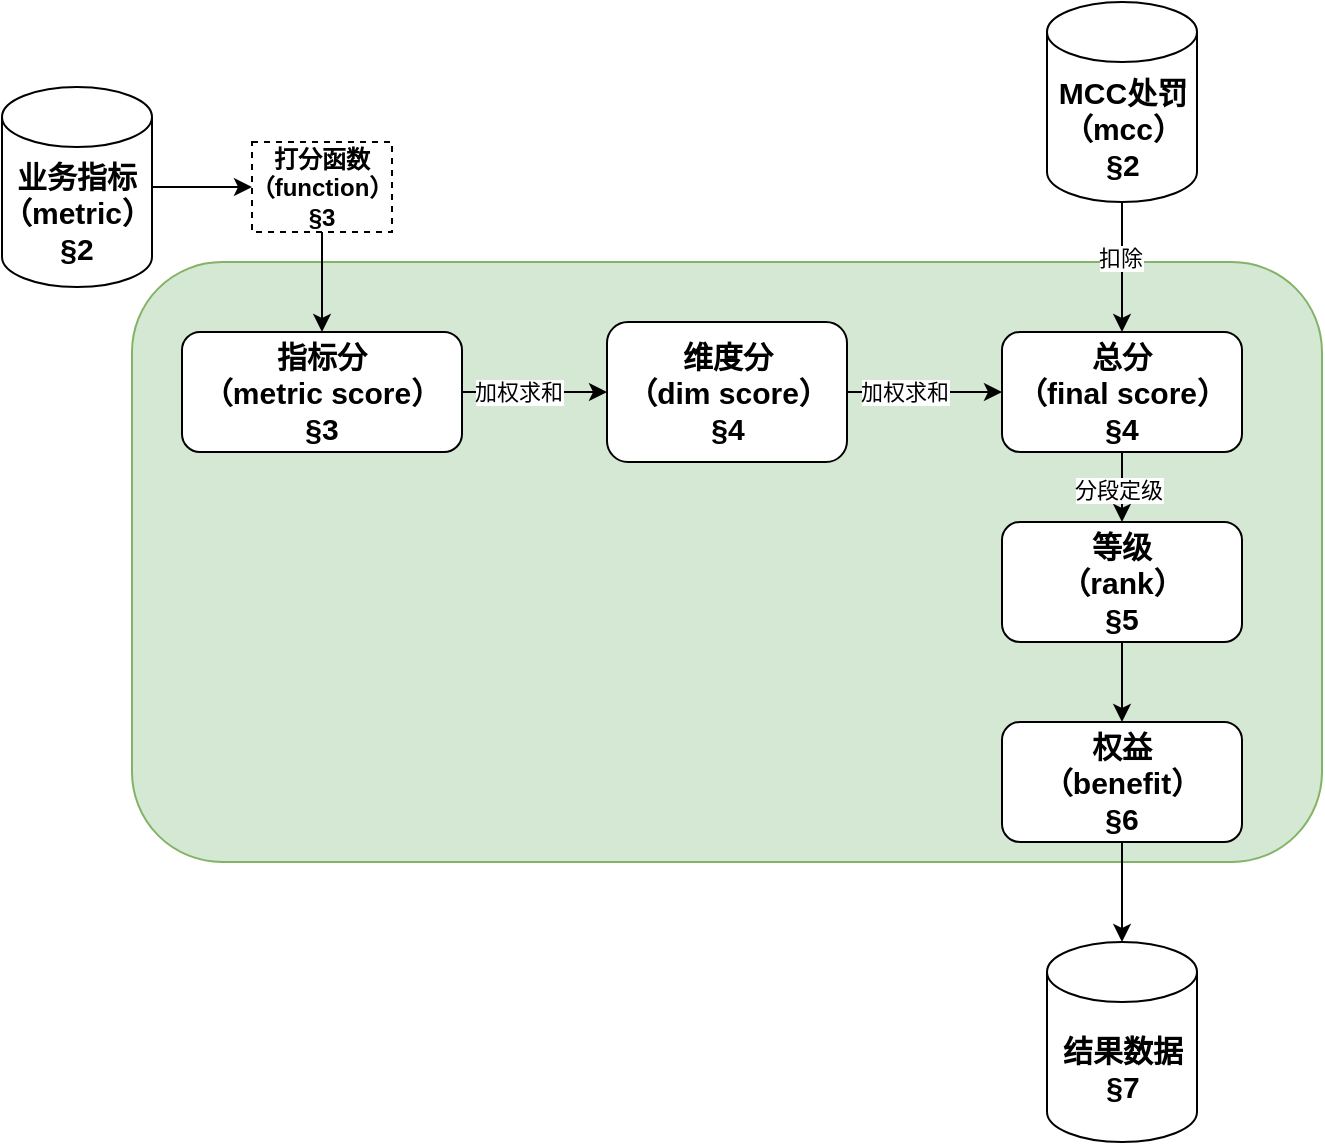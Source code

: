 <mxfile version="23.1.5" type="github">
  <diagram name="Page-1" id="lUy-RcybWnonIY5IhTIt">
    <mxGraphModel dx="1194" dy="756" grid="0" gridSize="10" guides="1" tooltips="1" connect="1" arrows="1" fold="1" page="1" pageScale="1" pageWidth="850" pageHeight="1100" math="0" shadow="0">
      <root>
        <mxCell id="0" />
        <mxCell id="1" parent="0" />
        <mxCell id="YhcIo-saEXxVYmsAiwPr-29" value="" style="rounded=1;whiteSpace=wrap;html=1;fillColor=#d5e8d4;strokeColor=#82b366;fillStyle=auto;gradientColor=none;" vertex="1" parent="1">
          <mxGeometry x="155" y="210" width="595" height="300" as="geometry" />
        </mxCell>
        <mxCell id="YhcIo-saEXxVYmsAiwPr-24" style="edgeStyle=orthogonalEdgeStyle;rounded=0;orthogonalLoop=1;jettySize=auto;html=1;entryX=0;entryY=0.5;entryDx=0;entryDy=0;" edge="1" parent="1" source="YhcIo-saEXxVYmsAiwPr-1" target="YhcIo-saEXxVYmsAiwPr-9">
          <mxGeometry relative="1" as="geometry" />
        </mxCell>
        <mxCell id="YhcIo-saEXxVYmsAiwPr-1" value="&lt;font style=&quot;font-size: 15px;&quot;&gt;&lt;b&gt;业务指标&lt;br&gt;（metric）&lt;br&gt;&lt;/b&gt;&lt;b style=&quot;border-color: var(--border-color);&quot;&gt;§2&lt;/b&gt;&lt;br&gt;&lt;/font&gt;" style="shape=cylinder3;whiteSpace=wrap;html=1;boundedLbl=1;backgroundOutline=1;size=15;" vertex="1" parent="1">
          <mxGeometry x="90" y="122.5" width="75" height="100" as="geometry" />
        </mxCell>
        <mxCell id="YhcIo-saEXxVYmsAiwPr-12" style="edgeStyle=orthogonalEdgeStyle;rounded=0;orthogonalLoop=1;jettySize=auto;html=1;entryX=0;entryY=0.5;entryDx=0;entryDy=0;" edge="1" parent="1" source="YhcIo-saEXxVYmsAiwPr-2" target="YhcIo-saEXxVYmsAiwPr-3">
          <mxGeometry relative="1" as="geometry" />
        </mxCell>
        <mxCell id="YhcIo-saEXxVYmsAiwPr-13" value="加权求和" style="edgeLabel;html=1;align=center;verticalAlign=middle;resizable=0;points=[];" vertex="1" connectable="0" parent="YhcIo-saEXxVYmsAiwPr-12">
          <mxGeometry x="-0.244" y="-1" relative="1" as="geometry">
            <mxPoint y="-1" as="offset" />
          </mxGeometry>
        </mxCell>
        <mxCell id="YhcIo-saEXxVYmsAiwPr-2" value="&lt;font style=&quot;font-size: 15px;&quot;&gt;&lt;b&gt;指标分&lt;br style=&quot;border-color: var(--border-color);&quot;&gt;（metric score）&lt;br&gt;§3&lt;br&gt;&lt;/b&gt;&lt;/font&gt;" style="rounded=1;whiteSpace=wrap;html=1;" vertex="1" parent="1">
          <mxGeometry x="180" y="245" width="140" height="60" as="geometry" />
        </mxCell>
        <mxCell id="YhcIo-saEXxVYmsAiwPr-14" style="edgeStyle=orthogonalEdgeStyle;rounded=0;orthogonalLoop=1;jettySize=auto;html=1;entryX=0;entryY=0.5;entryDx=0;entryDy=0;" edge="1" parent="1" source="YhcIo-saEXxVYmsAiwPr-3" target="YhcIo-saEXxVYmsAiwPr-4">
          <mxGeometry relative="1" as="geometry" />
        </mxCell>
        <mxCell id="YhcIo-saEXxVYmsAiwPr-15" value="加权求和" style="edgeLabel;html=1;align=center;verticalAlign=middle;resizable=0;points=[];" vertex="1" connectable="0" parent="YhcIo-saEXxVYmsAiwPr-14">
          <mxGeometry x="0.05" y="2" relative="1" as="geometry">
            <mxPoint x="-12" y="2" as="offset" />
          </mxGeometry>
        </mxCell>
        <mxCell id="YhcIo-saEXxVYmsAiwPr-3" value="&lt;font style=&quot;font-size: 15px;&quot;&gt;&lt;b&gt;维度分&lt;br style=&quot;border-color: var(--border-color);&quot;&gt;（dim score）&lt;br&gt;&lt;/b&gt;&lt;b style=&quot;border-color: var(--border-color);&quot;&gt;§4&lt;/b&gt;&lt;b&gt;&lt;br&gt;&lt;/b&gt;&lt;/font&gt;" style="rounded=1;whiteSpace=wrap;html=1;" vertex="1" parent="1">
          <mxGeometry x="392.5" y="240" width="120" height="70" as="geometry" />
        </mxCell>
        <mxCell id="YhcIo-saEXxVYmsAiwPr-18" style="edgeStyle=orthogonalEdgeStyle;rounded=0;orthogonalLoop=1;jettySize=auto;html=1;entryX=0.5;entryY=0;entryDx=0;entryDy=0;" edge="1" parent="1" source="YhcIo-saEXxVYmsAiwPr-4" target="YhcIo-saEXxVYmsAiwPr-5">
          <mxGeometry relative="1" as="geometry" />
        </mxCell>
        <mxCell id="YhcIo-saEXxVYmsAiwPr-19" value="分段定级" style="edgeLabel;html=1;align=center;verticalAlign=middle;resizable=0;points=[];" vertex="1" connectable="0" parent="YhcIo-saEXxVYmsAiwPr-18">
          <mxGeometry x="-0.05" y="2" relative="1" as="geometry">
            <mxPoint as="offset" />
          </mxGeometry>
        </mxCell>
        <mxCell id="YhcIo-saEXxVYmsAiwPr-4" value="&lt;font style=&quot;font-size: 15px;&quot;&gt;&lt;b&gt;总分&lt;br style=&quot;border-color: var(--border-color);&quot;&gt;（final score）&lt;br&gt;&lt;/b&gt;&lt;b style=&quot;border-color: var(--border-color);&quot;&gt;§4&lt;/b&gt;&lt;b&gt;&lt;br&gt;&lt;/b&gt;&lt;/font&gt;" style="rounded=1;whiteSpace=wrap;html=1;" vertex="1" parent="1">
          <mxGeometry x="590" y="245" width="120" height="60" as="geometry" />
        </mxCell>
        <mxCell id="YhcIo-saEXxVYmsAiwPr-31" style="edgeStyle=orthogonalEdgeStyle;rounded=0;orthogonalLoop=1;jettySize=auto;html=1;entryX=0.5;entryY=0;entryDx=0;entryDy=0;" edge="1" parent="1" source="YhcIo-saEXxVYmsAiwPr-5" target="YhcIo-saEXxVYmsAiwPr-6">
          <mxGeometry relative="1" as="geometry" />
        </mxCell>
        <mxCell id="YhcIo-saEXxVYmsAiwPr-5" value="&lt;font style=&quot;font-size: 15px;&quot;&gt;&lt;b&gt;等级&lt;br style=&quot;border-color: var(--border-color);&quot;&gt;（rank）&lt;br&gt;&lt;/b&gt;&lt;b style=&quot;border-color: var(--border-color);&quot;&gt;§5&lt;/b&gt;&lt;b&gt;&lt;br&gt;&lt;/b&gt;&lt;/font&gt;" style="rounded=1;whiteSpace=wrap;html=1;" vertex="1" parent="1">
          <mxGeometry x="590" y="340" width="120" height="60" as="geometry" />
        </mxCell>
        <mxCell id="YhcIo-saEXxVYmsAiwPr-6" value="&lt;font style=&quot;font-size: 15px;&quot;&gt;&lt;b&gt;权益&lt;br style=&quot;border-color: var(--border-color);&quot;&gt;（benefit）&lt;br&gt;&lt;/b&gt;&lt;b style=&quot;border-color: var(--border-color);&quot;&gt;§6&lt;/b&gt;&lt;b&gt;&lt;br&gt;&lt;/b&gt;&lt;/font&gt;" style="rounded=1;whiteSpace=wrap;html=1;" vertex="1" parent="1">
          <mxGeometry x="590" y="440" width="120" height="60" as="geometry" />
        </mxCell>
        <mxCell id="YhcIo-saEXxVYmsAiwPr-25" style="edgeStyle=orthogonalEdgeStyle;rounded=0;orthogonalLoop=1;jettySize=auto;html=1;entryX=0.5;entryY=0;entryDx=0;entryDy=0;" edge="1" parent="1" source="YhcIo-saEXxVYmsAiwPr-9" target="YhcIo-saEXxVYmsAiwPr-2">
          <mxGeometry relative="1" as="geometry" />
        </mxCell>
        <mxCell id="YhcIo-saEXxVYmsAiwPr-9" value="&lt;b&gt;打分函数&lt;br&gt;（function）&lt;br&gt;§3&lt;br&gt;&lt;/b&gt;" style="rounded=0;whiteSpace=wrap;html=1;dashed=1;" vertex="1" parent="1">
          <mxGeometry x="215" y="150" width="70" height="45" as="geometry" />
        </mxCell>
        <mxCell id="YhcIo-saEXxVYmsAiwPr-26" style="edgeStyle=orthogonalEdgeStyle;rounded=0;orthogonalLoop=1;jettySize=auto;html=1;entryX=0.5;entryY=0;entryDx=0;entryDy=0;" edge="1" parent="1" source="YhcIo-saEXxVYmsAiwPr-21" target="YhcIo-saEXxVYmsAiwPr-4">
          <mxGeometry relative="1" as="geometry" />
        </mxCell>
        <mxCell id="YhcIo-saEXxVYmsAiwPr-28" value="扣除" style="edgeLabel;html=1;align=center;verticalAlign=middle;resizable=0;points=[];" vertex="1" connectable="0" parent="YhcIo-saEXxVYmsAiwPr-26">
          <mxGeometry x="-0.133" y="-1" relative="1" as="geometry">
            <mxPoint as="offset" />
          </mxGeometry>
        </mxCell>
        <mxCell id="YhcIo-saEXxVYmsAiwPr-21" value="&lt;font style=&quot;font-size: 15px;&quot;&gt;&lt;b&gt;MCC处罚&lt;br&gt;（mcc）&lt;br&gt;&lt;/b&gt;&lt;b style=&quot;border-color: var(--border-color);&quot;&gt;§2&lt;/b&gt;&lt;br&gt;&lt;/font&gt;" style="shape=cylinder3;whiteSpace=wrap;html=1;boundedLbl=1;backgroundOutline=1;size=15;" vertex="1" parent="1">
          <mxGeometry x="612.5" y="80" width="75" height="100" as="geometry" />
        </mxCell>
        <mxCell id="YhcIo-saEXxVYmsAiwPr-30" value="&lt;font style=&quot;font-size: 15px;&quot;&gt;&lt;b&gt;结果数据&lt;br&gt;&lt;/b&gt;&lt;b style=&quot;border-color: var(--border-color);&quot;&gt;§7&lt;/b&gt;&lt;br&gt;&lt;/font&gt;" style="shape=cylinder3;whiteSpace=wrap;html=1;boundedLbl=1;backgroundOutline=1;size=15;" vertex="1" parent="1">
          <mxGeometry x="612.5" y="550" width="75" height="100" as="geometry" />
        </mxCell>
        <mxCell id="YhcIo-saEXxVYmsAiwPr-32" style="edgeStyle=orthogonalEdgeStyle;rounded=0;orthogonalLoop=1;jettySize=auto;html=1;entryX=0.5;entryY=0;entryDx=0;entryDy=0;entryPerimeter=0;" edge="1" parent="1" source="YhcIo-saEXxVYmsAiwPr-6" target="YhcIo-saEXxVYmsAiwPr-30">
          <mxGeometry relative="1" as="geometry" />
        </mxCell>
      </root>
    </mxGraphModel>
  </diagram>
</mxfile>
